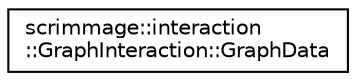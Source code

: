 digraph "Graphical Class Hierarchy"
{
 // LATEX_PDF_SIZE
  edge [fontname="Helvetica",fontsize="10",labelfontname="Helvetica",labelfontsize="10"];
  node [fontname="Helvetica",fontsize="10",shape=record];
  rankdir="LR";
  Node0 [label="scrimmage::interaction\l::GraphInteraction::GraphData",height=0.2,width=0.4,color="black", fillcolor="white", style="filled",URL="$structscrimmage_1_1interaction_1_1GraphInteraction_1_1GraphData.html",tooltip=" "];
}
